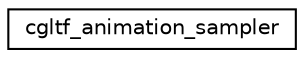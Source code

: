 digraph "Graphical Class Hierarchy"
{
 // LATEX_PDF_SIZE
  edge [fontname="Helvetica",fontsize="10",labelfontname="Helvetica",labelfontsize="10"];
  node [fontname="Helvetica",fontsize="10",shape=record];
  rankdir="LR";
  Node0 [label="cgltf_animation_sampler",height=0.2,width=0.4,color="black", fillcolor="white", style="filled",URL="$structcgltf__animation__sampler.html",tooltip=" "];
}
